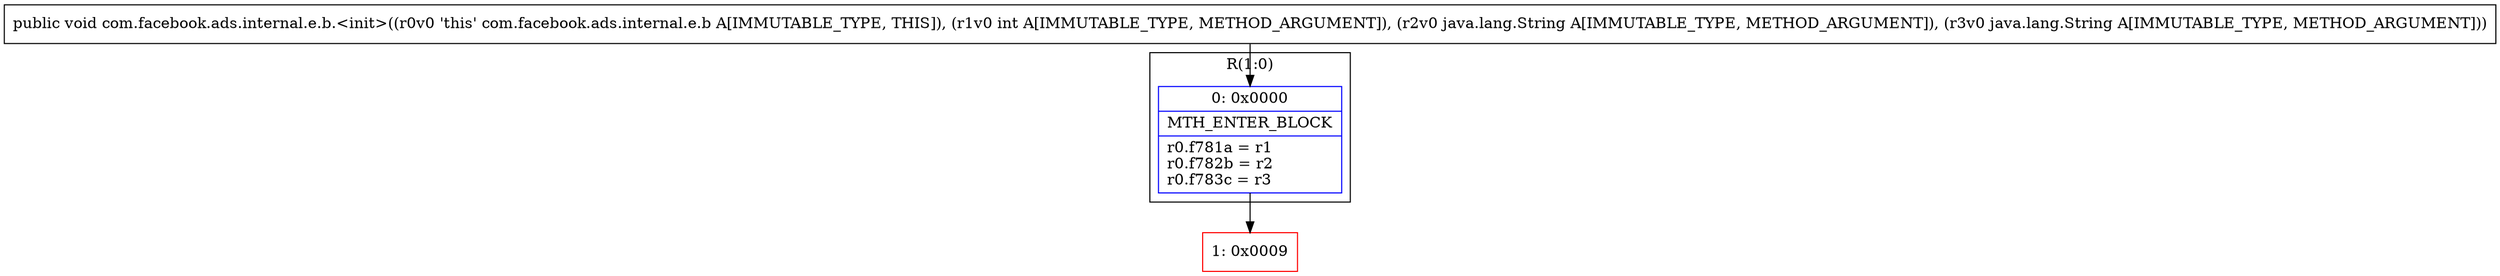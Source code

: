 digraph "CFG forcom.facebook.ads.internal.e.b.\<init\>(ILjava\/lang\/String;Ljava\/lang\/String;)V" {
subgraph cluster_Region_2135847831 {
label = "R(1:0)";
node [shape=record,color=blue];
Node_0 [shape=record,label="{0\:\ 0x0000|MTH_ENTER_BLOCK\l|r0.f781a = r1\lr0.f782b = r2\lr0.f783c = r3\l}"];
}
Node_1 [shape=record,color=red,label="{1\:\ 0x0009}"];
MethodNode[shape=record,label="{public void com.facebook.ads.internal.e.b.\<init\>((r0v0 'this' com.facebook.ads.internal.e.b A[IMMUTABLE_TYPE, THIS]), (r1v0 int A[IMMUTABLE_TYPE, METHOD_ARGUMENT]), (r2v0 java.lang.String A[IMMUTABLE_TYPE, METHOD_ARGUMENT]), (r3v0 java.lang.String A[IMMUTABLE_TYPE, METHOD_ARGUMENT])) }"];
MethodNode -> Node_0;
Node_0 -> Node_1;
}

